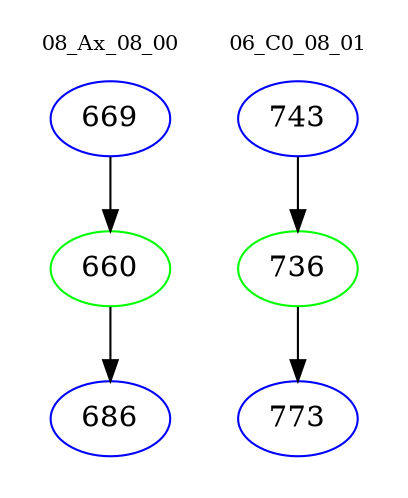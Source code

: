 digraph{
subgraph cluster_0 {
color = white
label = "08_Ax_08_00";
fontsize=10;
T0_669 [label="669", color="blue"]
T0_669 -> T0_660 [color="black"]
T0_660 [label="660", color="green"]
T0_660 -> T0_686 [color="black"]
T0_686 [label="686", color="blue"]
}
subgraph cluster_1 {
color = white
label = "06_C0_08_01";
fontsize=10;
T1_743 [label="743", color="blue"]
T1_743 -> T1_736 [color="black"]
T1_736 [label="736", color="green"]
T1_736 -> T1_773 [color="black"]
T1_773 [label="773", color="blue"]
}
}

